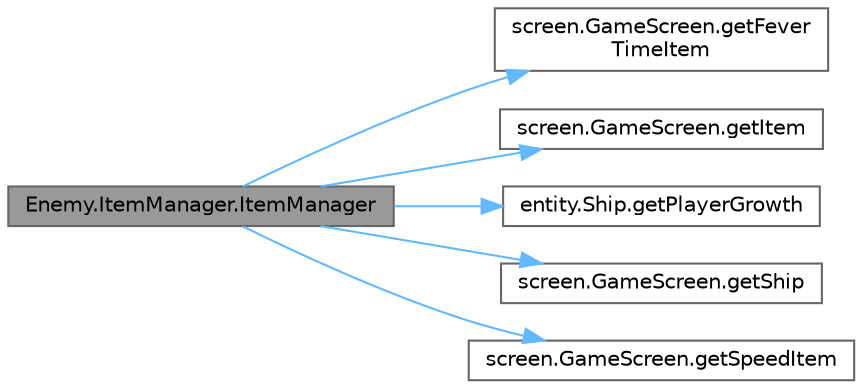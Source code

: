 digraph "Enemy.ItemManager.ItemManager"
{
 // LATEX_PDF_SIZE
  bgcolor="transparent";
  edge [fontname=Helvetica,fontsize=10,labelfontname=Helvetica,labelfontsize=10];
  node [fontname=Helvetica,fontsize=10,shape=box,height=0.2,width=0.4];
  rankdir="LR";
  Node1 [id="Node000001",label="Enemy.ItemManager.ItemManager",height=0.2,width=0.4,color="gray40", fillcolor="grey60", style="filled", fontcolor="black",tooltip=" "];
  Node1 -> Node2 [id="edge1_Node000001_Node000002",color="steelblue1",style="solid",tooltip=" "];
  Node2 [id="Node000002",label="screen.GameScreen.getFever\lTimeItem",height=0.2,width=0.4,color="grey40", fillcolor="white", style="filled",URL="$classscreen_1_1_game_screen.html#a2a3d54c94442bdab59bc24aacd6fc807",tooltip=" "];
  Node1 -> Node3 [id="edge2_Node000001_Node000003",color="steelblue1",style="solid",tooltip=" "];
  Node3 [id="Node000003",label="screen.GameScreen.getItem",height=0.2,width=0.4,color="grey40", fillcolor="white", style="filled",URL="$classscreen_1_1_game_screen.html#a023149b64ff78112366bd210256c6d04",tooltip=" "];
  Node1 -> Node4 [id="edge3_Node000001_Node000004",color="steelblue1",style="solid",tooltip=" "];
  Node4 [id="Node000004",label="entity.Ship.getPlayerGrowth",height=0.2,width=0.4,color="grey40", fillcolor="white", style="filled",URL="$classentity_1_1_ship.html#ab8ffd7fb1750a92d5578a97a0bd75827",tooltip=" "];
  Node1 -> Node5 [id="edge4_Node000001_Node000005",color="steelblue1",style="solid",tooltip=" "];
  Node5 [id="Node000005",label="screen.GameScreen.getShip",height=0.2,width=0.4,color="grey40", fillcolor="white", style="filled",URL="$classscreen_1_1_game_screen.html#a756bea79354da00bc9bb676a3450e00a",tooltip=" "];
  Node1 -> Node6 [id="edge5_Node000001_Node000006",color="steelblue1",style="solid",tooltip=" "];
  Node6 [id="Node000006",label="screen.GameScreen.getSpeedItem",height=0.2,width=0.4,color="grey40", fillcolor="white", style="filled",URL="$classscreen_1_1_game_screen.html#aea835e59485ee610915a64e88ca2fb15",tooltip=" "];
}
